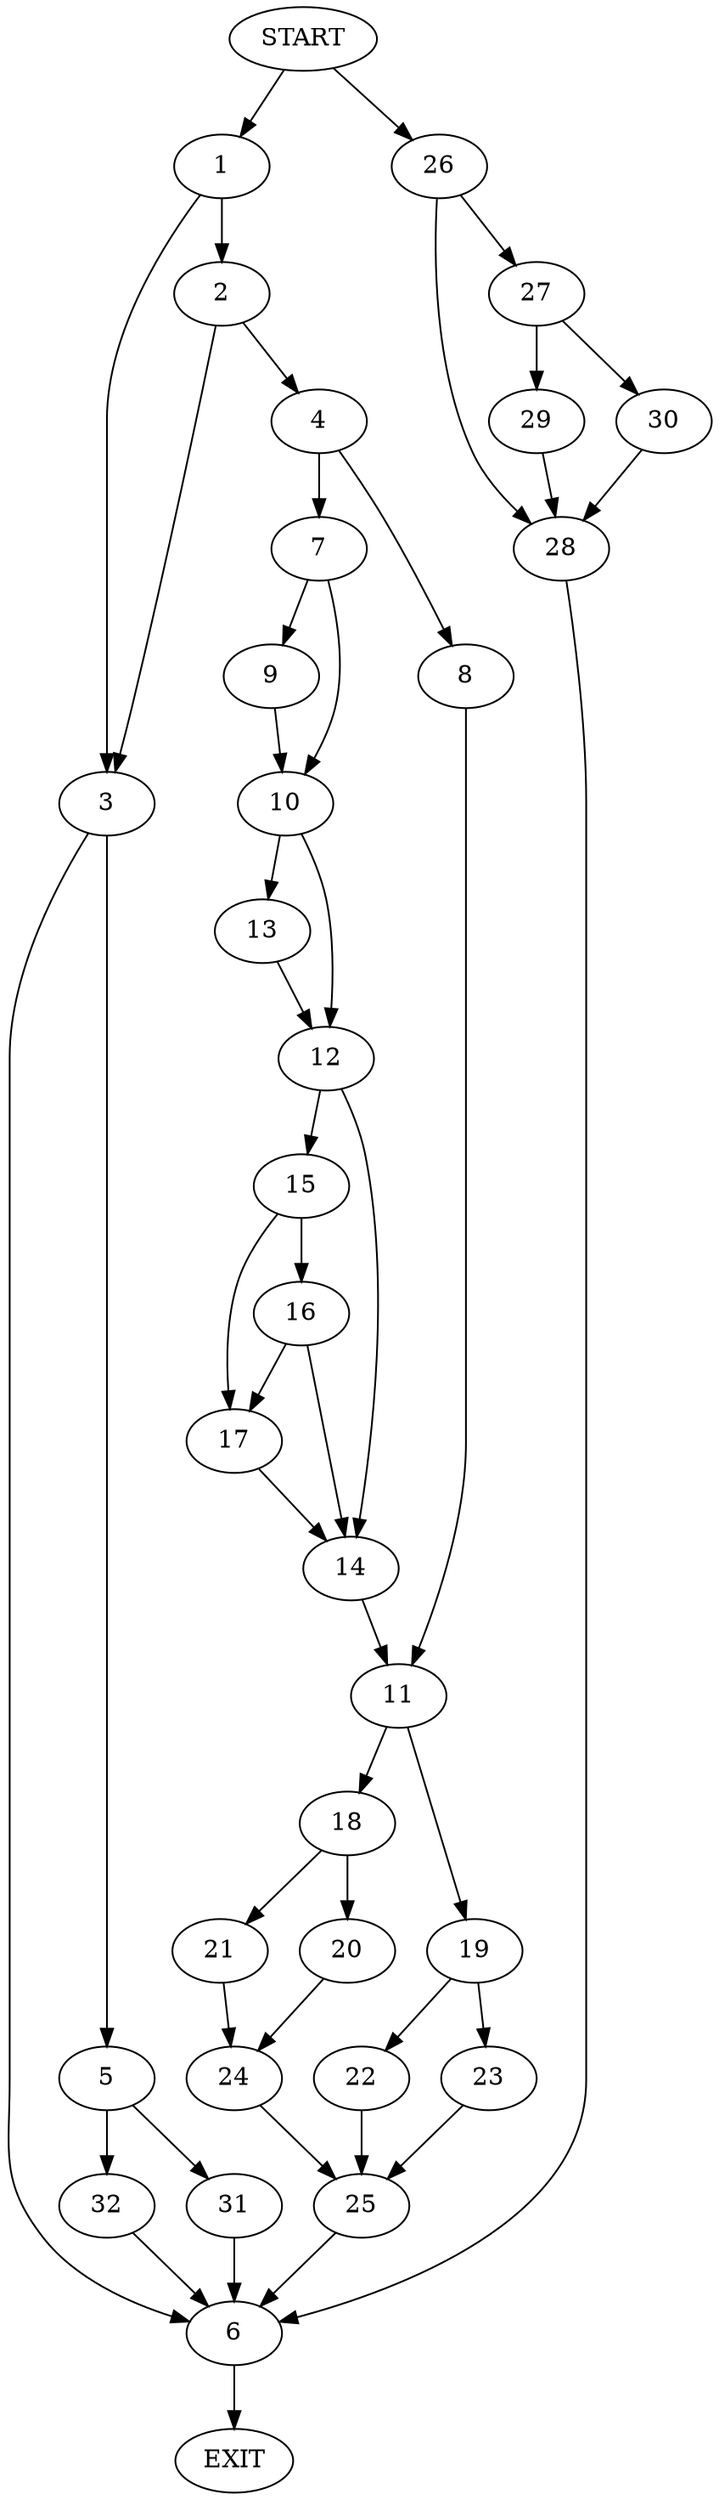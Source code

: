 digraph {
0 [label="START"]
33 [label="EXIT"]
0 -> 1
1 -> 2
1 -> 3
2 -> 4
2 -> 3
3 -> 5
3 -> 6
4 -> 7
4 -> 8
7 -> 9
7 -> 10
8 -> 11
9 -> 10
10 -> 12
10 -> 13
12 -> 14
12 -> 15
13 -> 12
14 -> 11
15 -> 16
15 -> 17
17 -> 14
16 -> 14
16 -> 17
11 -> 18
11 -> 19
18 -> 20
18 -> 21
19 -> 22
19 -> 23
21 -> 24
20 -> 24
24 -> 25
25 -> 6
23 -> 25
22 -> 25
6 -> 33
0 -> 26
26 -> 27
26 -> 28
27 -> 29
27 -> 30
28 -> 6
29 -> 28
30 -> 28
5 -> 31
5 -> 32
31 -> 6
32 -> 6
}
